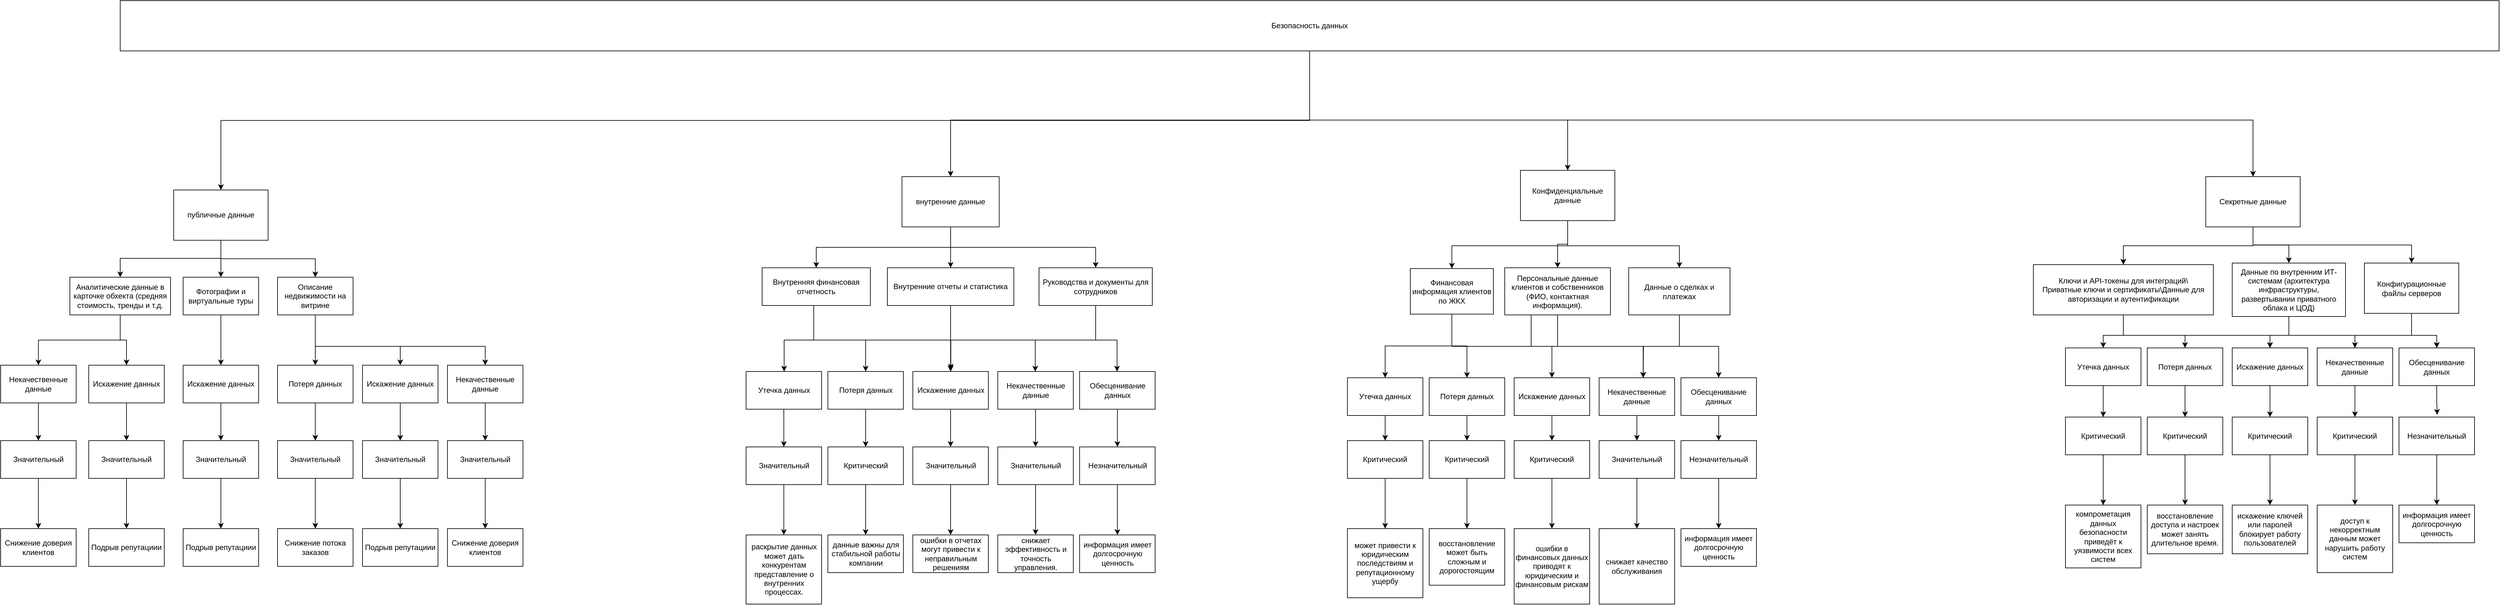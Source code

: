 <mxfile version="22.1.22" type="embed">
  <diagram id="23iRSUPoRavnBvh4doch" name="Page-1">
    <mxGraphModel dx="4074" dy="1880" grid="1" gridSize="10" guides="1" tooltips="1" connect="1" arrows="1" fold="1" page="1" pageScale="1" pageWidth="827" pageHeight="1169" math="0" shadow="0">
      <root>
        <mxCell id="0" />
        <mxCell id="1" parent="0" />
        <mxCell id="227" style="edgeStyle=orthogonalEdgeStyle;rounded=0;orthogonalLoop=1;jettySize=auto;html=1;entryX=0.5;entryY=0;entryDx=0;entryDy=0;" edge="1" parent="1" source="2" target="3">
          <mxGeometry relative="1" as="geometry" />
        </mxCell>
        <mxCell id="228" style="edgeStyle=orthogonalEdgeStyle;rounded=0;orthogonalLoop=1;jettySize=auto;html=1;entryX=0.5;entryY=0;entryDx=0;entryDy=0;" edge="1" parent="1" source="2" target="6">
          <mxGeometry relative="1" as="geometry">
            <Array as="points">
              <mxPoint x="1290" y="320" />
              <mxPoint x="720" y="320" />
            </Array>
          </mxGeometry>
        </mxCell>
        <mxCell id="229" style="edgeStyle=orthogonalEdgeStyle;rounded=0;orthogonalLoop=1;jettySize=auto;html=1;entryX=0.5;entryY=0;entryDx=0;entryDy=0;" edge="1" parent="1" source="2" target="7">
          <mxGeometry relative="1" as="geometry">
            <Array as="points">
              <mxPoint x="1290" y="320" />
              <mxPoint x="1700" y="320" />
            </Array>
          </mxGeometry>
        </mxCell>
        <mxCell id="230" style="edgeStyle=orthogonalEdgeStyle;rounded=0;orthogonalLoop=1;jettySize=auto;html=1;" edge="1" parent="1" source="2" target="8">
          <mxGeometry relative="1" as="geometry">
            <Array as="points">
              <mxPoint x="1290" y="320" />
              <mxPoint x="2789" y="320" />
            </Array>
          </mxGeometry>
        </mxCell>
        <mxCell id="2" value="Безопасность данных" style="rounded=0;whiteSpace=wrap;html=1;" parent="1" vertex="1">
          <mxGeometry x="-600" y="130" width="3780" height="80" as="geometry" />
        </mxCell>
        <mxCell id="23" style="edgeStyle=orthogonalEdgeStyle;rounded=0;orthogonalLoop=1;jettySize=auto;html=1;entryX=0.5;entryY=0;entryDx=0;entryDy=0;exitX=0.5;exitY=1;exitDx=0;exitDy=0;" parent="1" source="3" target="22" edge="1">
          <mxGeometry relative="1" as="geometry" />
        </mxCell>
        <mxCell id="54" style="edgeStyle=orthogonalEdgeStyle;rounded=0;orthogonalLoop=1;jettySize=auto;html=1;entryX=0.5;entryY=0;entryDx=0;entryDy=0;" parent="1" source="3" target="46" edge="1">
          <mxGeometry relative="1" as="geometry" />
        </mxCell>
        <mxCell id="55" style="edgeStyle=orthogonalEdgeStyle;rounded=0;orthogonalLoop=1;jettySize=auto;html=1;entryX=0.5;entryY=0;entryDx=0;entryDy=0;" parent="1" source="3" target="47" edge="1">
          <mxGeometry relative="1" as="geometry">
            <Array as="points">
              <mxPoint x="-440" y="540" />
              <mxPoint x="-600" y="540" />
            </Array>
          </mxGeometry>
        </mxCell>
        <mxCell id="3" value="публичные данные" style="whiteSpace=wrap;html=1;" parent="1" vertex="1">
          <mxGeometry x="-515" y="431.25" width="150" height="80" as="geometry" />
        </mxCell>
        <mxCell id="26" value="" style="edgeStyle=orthogonalEdgeStyle;rounded=0;orthogonalLoop=1;jettySize=auto;html=1;exitX=0.5;exitY=1;exitDx=0;exitDy=0;" parent="1" source="6" target="25" edge="1">
          <mxGeometry relative="1" as="geometry" />
        </mxCell>
        <mxCell id="28" style="edgeStyle=orthogonalEdgeStyle;rounded=0;orthogonalLoop=1;jettySize=auto;html=1;entryX=0.5;entryY=0;entryDx=0;entryDy=0;" parent="1" source="6" target="27" edge="1">
          <mxGeometry relative="1" as="geometry" />
        </mxCell>
        <mxCell id="49" style="edgeStyle=orthogonalEdgeStyle;rounded=0;orthogonalLoop=1;jettySize=auto;html=1;exitX=0.5;exitY=1;exitDx=0;exitDy=0;" parent="1" source="6" target="48" edge="1">
          <mxGeometry relative="1" as="geometry" />
        </mxCell>
        <mxCell id="6" value="внутренние данные" style="whiteSpace=wrap;html=1;" parent="1" vertex="1">
          <mxGeometry x="642.25" y="410" width="154.5" height="80" as="geometry" />
        </mxCell>
        <mxCell id="51" style="edgeStyle=orthogonalEdgeStyle;rounded=0;orthogonalLoop=1;jettySize=auto;html=1;entryX=0.5;entryY=0;entryDx=0;entryDy=0;exitX=0.5;exitY=1;exitDx=0;exitDy=0;" parent="1" source="7" target="50" edge="1">
          <mxGeometry relative="1" as="geometry">
            <Array as="points">
              <mxPoint x="1700" y="520" />
              <mxPoint x="1516" y="520" />
            </Array>
          </mxGeometry>
        </mxCell>
        <mxCell id="160" style="edgeStyle=orthogonalEdgeStyle;rounded=0;orthogonalLoop=1;jettySize=auto;html=1;entryX=0.5;entryY=0;entryDx=0;entryDy=0;" edge="1" parent="1" source="7" target="29">
          <mxGeometry relative="1" as="geometry" />
        </mxCell>
        <mxCell id="161" style="edgeStyle=orthogonalEdgeStyle;rounded=0;orthogonalLoop=1;jettySize=auto;html=1;entryX=0.5;entryY=0;entryDx=0;entryDy=0;" edge="1" parent="1" source="7" target="31">
          <mxGeometry relative="1" as="geometry">
            <Array as="points">
              <mxPoint x="1700" y="520" />
              <mxPoint x="1878" y="520" />
            </Array>
          </mxGeometry>
        </mxCell>
        <mxCell id="7" value="Конфиденциальные данные" style="whiteSpace=wrap;html=1;" parent="1" vertex="1">
          <mxGeometry x="1625" y="400" width="150" height="80" as="geometry" />
        </mxCell>
        <mxCell id="40" value="" style="edgeStyle=orthogonalEdgeStyle;rounded=0;orthogonalLoop=1;jettySize=auto;html=1;" parent="1" source="8" target="39" edge="1">
          <mxGeometry relative="1" as="geometry" />
        </mxCell>
        <mxCell id="41" value="" style="edgeStyle=orthogonalEdgeStyle;rounded=0;orthogonalLoop=1;jettySize=auto;html=1;" parent="1" source="8" target="39" edge="1">
          <mxGeometry relative="1" as="geometry" />
        </mxCell>
        <mxCell id="42" style="edgeStyle=orthogonalEdgeStyle;rounded=0;orthogonalLoop=1;jettySize=auto;html=1;entryX=0.5;entryY=0;entryDx=0;entryDy=0;exitX=0.5;exitY=1;exitDx=0;exitDy=0;" parent="1" source="8" target="43" edge="1">
          <mxGeometry relative="1" as="geometry">
            <mxPoint x="2834" y="560" as="targetPoint" />
            <mxPoint x="2619" y="490" as="sourcePoint" />
          </mxGeometry>
        </mxCell>
        <mxCell id="53" style="edgeStyle=orthogonalEdgeStyle;rounded=0;orthogonalLoop=1;jettySize=auto;html=1;entryX=0.5;entryY=0;entryDx=0;entryDy=0;" parent="1" source="8" target="52" edge="1">
          <mxGeometry relative="1" as="geometry" />
        </mxCell>
        <mxCell id="8" value="Секретные данные" style="whiteSpace=wrap;html=1;" parent="1" vertex="1">
          <mxGeometry x="2714" y="410" width="150" height="80" as="geometry" />
        </mxCell>
        <mxCell id="91" style="edgeStyle=orthogonalEdgeStyle;rounded=0;orthogonalLoop=1;jettySize=auto;html=1;entryX=0.5;entryY=0;entryDx=0;entryDy=0;" parent="1" source="22" target="66" edge="1">
          <mxGeometry relative="1" as="geometry" />
        </mxCell>
        <mxCell id="92" style="edgeStyle=orthogonalEdgeStyle;rounded=0;orthogonalLoop=1;jettySize=auto;html=1;entryX=0.5;entryY=0;entryDx=0;entryDy=0;" parent="1" source="22" target="56" edge="1">
          <mxGeometry relative="1" as="geometry">
            <Array as="points">
              <mxPoint x="-290" y="680" />
              <mxPoint x="-155" y="680" />
            </Array>
          </mxGeometry>
        </mxCell>
        <mxCell id="93" style="edgeStyle=orthogonalEdgeStyle;rounded=0;orthogonalLoop=1;jettySize=auto;html=1;" parent="1" source="22" target="58" edge="1">
          <mxGeometry relative="1" as="geometry">
            <Array as="points">
              <mxPoint x="-290" y="680" />
              <mxPoint x="-20" y="680" />
            </Array>
          </mxGeometry>
        </mxCell>
        <mxCell id="22" value="Описание недвижимости на витрине" style="whiteSpace=wrap;html=1;" parent="1" vertex="1">
          <mxGeometry x="-350" y="570" width="120" height="60" as="geometry" />
        </mxCell>
        <mxCell id="133" style="edgeStyle=orthogonalEdgeStyle;rounded=0;orthogonalLoop=1;jettySize=auto;html=1;entryX=0.503;entryY=-0.05;entryDx=0;entryDy=0;entryPerimeter=0;exitX=0.477;exitY=0.984;exitDx=0;exitDy=0;exitPerimeter=0;" parent="1" source="25" target="109" edge="1">
          <mxGeometry relative="1" as="geometry">
            <mxPoint x="520" y="650" as="targetPoint" />
            <Array as="points">
              <mxPoint x="502" y="670" />
              <mxPoint x="720" y="670" />
            </Array>
          </mxGeometry>
        </mxCell>
        <mxCell id="25" value="Внутренняя финансовая отчетность" style="whiteSpace=wrap;html=1;" parent="1" vertex="1">
          <mxGeometry x="420" y="555" width="172" height="60" as="geometry" />
        </mxCell>
        <mxCell id="134" style="edgeStyle=orthogonalEdgeStyle;rounded=0;orthogonalLoop=1;jettySize=auto;html=1;entryX=0.5;entryY=0;entryDx=0;entryDy=0;" parent="1" source="27" target="109" edge="1">
          <mxGeometry relative="1" as="geometry" />
        </mxCell>
        <mxCell id="135" style="edgeStyle=orthogonalEdgeStyle;rounded=0;orthogonalLoop=1;jettySize=auto;html=1;entryX=0.5;entryY=0;entryDx=0;entryDy=0;" parent="1" source="27" target="117" edge="1">
          <mxGeometry relative="1" as="geometry">
            <Array as="points">
              <mxPoint x="720" y="670" />
              <mxPoint x="585" y="670" />
            </Array>
          </mxGeometry>
        </mxCell>
        <mxCell id="136" style="edgeStyle=orthogonalEdgeStyle;rounded=0;orthogonalLoop=1;jettySize=auto;html=1;" parent="1" source="27" target="129" edge="1">
          <mxGeometry relative="1" as="geometry">
            <Array as="points">
              <mxPoint x="720" y="670" />
              <mxPoint x="455" y="670" />
            </Array>
          </mxGeometry>
        </mxCell>
        <mxCell id="138" style="edgeStyle=orthogonalEdgeStyle;rounded=0;orthogonalLoop=1;jettySize=auto;html=1;" parent="1" source="27" target="113" edge="1">
          <mxGeometry relative="1" as="geometry">
            <Array as="points">
              <mxPoint x="720" y="670" />
              <mxPoint x="854" y="670" />
            </Array>
          </mxGeometry>
        </mxCell>
        <mxCell id="139" style="edgeStyle=orthogonalEdgeStyle;rounded=0;orthogonalLoop=1;jettySize=auto;html=1;" parent="1" source="27" target="121" edge="1">
          <mxGeometry relative="1" as="geometry">
            <Array as="points">
              <mxPoint x="720" y="670" />
              <mxPoint x="984" y="670" />
            </Array>
          </mxGeometry>
        </mxCell>
        <mxCell id="27" value="Внутренние отчеты и статистика" style="whiteSpace=wrap;html=1;" parent="1" vertex="1">
          <mxGeometry x="619" y="555" width="201" height="60" as="geometry" />
        </mxCell>
        <mxCell id="147" style="edgeStyle=orthogonalEdgeStyle;rounded=0;orthogonalLoop=1;jettySize=auto;html=1;entryX=0.5;entryY=0;entryDx=0;entryDy=0;exitX=0.25;exitY=1;exitDx=0;exitDy=0;" edge="1" parent="1" source="29">
          <mxGeometry relative="1" as="geometry">
            <mxPoint x="1820" y="730" as="targetPoint" />
            <Array as="points">
              <mxPoint x="1642" y="680" />
              <mxPoint x="1820" y="680" />
            </Array>
          </mxGeometry>
        </mxCell>
        <mxCell id="169" style="edgeStyle=orthogonalEdgeStyle;rounded=0;orthogonalLoop=1;jettySize=auto;html=1;" edge="1" parent="1" source="29" target="162">
          <mxGeometry relative="1" as="geometry" />
        </mxCell>
        <mxCell id="29" value="Персональные данные клиентов и собственников (ФИО, контактная информация)." style="whiteSpace=wrap;html=1;" parent="1" vertex="1">
          <mxGeometry x="1600" y="555" width="168" height="75" as="geometry" />
        </mxCell>
        <mxCell id="149" style="edgeStyle=orthogonalEdgeStyle;rounded=0;orthogonalLoop=1;jettySize=auto;html=1;entryX=0.5;entryY=0;entryDx=0;entryDy=0;" edge="1" parent="1" source="31">
          <mxGeometry relative="1" as="geometry">
            <mxPoint x="1820" y="730" as="targetPoint" />
          </mxGeometry>
        </mxCell>
        <mxCell id="170" style="edgeStyle=orthogonalEdgeStyle;rounded=0;orthogonalLoop=1;jettySize=auto;html=1;" edge="1" parent="1" source="31" target="165">
          <mxGeometry relative="1" as="geometry" />
        </mxCell>
        <mxCell id="31" value="Данные о сделках и платежах" style="whiteSpace=wrap;html=1;" parent="1" vertex="1">
          <mxGeometry x="1797" y="555" width="161" height="75" as="geometry" />
        </mxCell>
        <mxCell id="202" style="edgeStyle=orthogonalEdgeStyle;rounded=0;orthogonalLoop=1;jettySize=auto;html=1;" edge="1" parent="1" source="39" target="201">
          <mxGeometry relative="1" as="geometry">
            <Array as="points">
              <mxPoint x="2583" y="662.5" />
              <mxPoint x="2551" y="662.5" />
            </Array>
          </mxGeometry>
        </mxCell>
        <mxCell id="203" style="edgeStyle=orthogonalEdgeStyle;rounded=0;orthogonalLoop=1;jettySize=auto;html=1;" edge="1" parent="1" source="39" target="199">
          <mxGeometry relative="1" as="geometry">
            <Array as="points">
              <mxPoint x="2583" y="662.5" />
              <mxPoint x="2681" y="662.5" />
            </Array>
          </mxGeometry>
        </mxCell>
        <mxCell id="204" style="edgeStyle=orthogonalEdgeStyle;rounded=0;orthogonalLoop=1;jettySize=auto;html=1;" edge="1" parent="1" source="39" target="197">
          <mxGeometry relative="1" as="geometry">
            <Array as="points">
              <mxPoint x="2583" y="662.5" />
              <mxPoint x="2816" y="662.5" />
            </Array>
          </mxGeometry>
        </mxCell>
        <mxCell id="39" value="Ключи и API-токены для интеграций\&lt;br style=&quot;border-color: var(--border-color);&quot;&gt;Приватные ключи и сертификаты\Данные для авторизации и аутентификации" style="whiteSpace=wrap;html=1;" parent="1" vertex="1">
          <mxGeometry x="2440" y="550" width="286" height="80" as="geometry" />
        </mxCell>
        <mxCell id="208" style="edgeStyle=orthogonalEdgeStyle;rounded=0;orthogonalLoop=1;jettySize=auto;html=1;entryX=0.5;entryY=0;entryDx=0;entryDy=0;" edge="1" parent="1" source="43" target="200">
          <mxGeometry relative="1" as="geometry">
            <Array as="points">
              <mxPoint x="3041" y="662.5" />
              <mxPoint x="3081" y="662.5" />
            </Array>
          </mxGeometry>
        </mxCell>
        <mxCell id="43" value="Конфигурационные файлы серверов" style="whiteSpace=wrap;html=1;" parent="1" vertex="1">
          <mxGeometry x="2966" y="547.5" width="150" height="80" as="geometry" />
        </mxCell>
        <mxCell id="95" style="edgeStyle=orthogonalEdgeStyle;rounded=0;orthogonalLoop=1;jettySize=auto;html=1;entryX=0.5;entryY=0;entryDx=0;entryDy=0;" parent="1" source="46" target="87" edge="1">
          <mxGeometry relative="1" as="geometry" />
        </mxCell>
        <mxCell id="46" value="Фотографии и виртуальные туры" style="whiteSpace=wrap;html=1;" parent="1" vertex="1">
          <mxGeometry x="-500" y="570" width="120" height="60" as="geometry" />
        </mxCell>
        <mxCell id="106" style="edgeStyle=orthogonalEdgeStyle;rounded=0;orthogonalLoop=1;jettySize=auto;html=1;entryX=0.5;entryY=0;entryDx=0;entryDy=0;" parent="1" source="47" target="97" edge="1">
          <mxGeometry relative="1" as="geometry" />
        </mxCell>
        <mxCell id="107" style="edgeStyle=orthogonalEdgeStyle;rounded=0;orthogonalLoop=1;jettySize=auto;html=1;" parent="1" source="47" target="102" edge="1">
          <mxGeometry relative="1" as="geometry" />
        </mxCell>
        <mxCell id="47" value="Аналитические данные в карточке обхекта (средняя стоимость, тренды и т.д." style="whiteSpace=wrap;html=1;" parent="1" vertex="1">
          <mxGeometry x="-680" y="570" width="160" height="60" as="geometry" />
        </mxCell>
        <mxCell id="140" style="edgeStyle=orthogonalEdgeStyle;rounded=0;orthogonalLoop=1;jettySize=auto;html=1;entryX=0.5;entryY=0;entryDx=0;entryDy=0;" parent="1" source="48" target="109" edge="1">
          <mxGeometry relative="1" as="geometry">
            <Array as="points">
              <mxPoint x="950" y="670" />
              <mxPoint x="720" y="670" />
            </Array>
          </mxGeometry>
        </mxCell>
        <mxCell id="48" value="Руководства и документы для сотрудников" style="whiteSpace=wrap;html=1;" parent="1" vertex="1">
          <mxGeometry x="860" y="555" width="180" height="60" as="geometry" />
        </mxCell>
        <mxCell id="146" style="edgeStyle=orthogonalEdgeStyle;rounded=0;orthogonalLoop=1;jettySize=auto;html=1;entryX=0.5;entryY=0;entryDx=0;entryDy=0;" edge="1" parent="1" source="50">
          <mxGeometry relative="1" as="geometry">
            <mxPoint x="1820" y="730" as="targetPoint" />
            <Array as="points">
              <mxPoint x="1516" y="680" />
              <mxPoint x="1820" y="680" />
            </Array>
          </mxGeometry>
        </mxCell>
        <mxCell id="167" style="edgeStyle=orthogonalEdgeStyle;rounded=0;orthogonalLoop=1;jettySize=auto;html=1;entryX=0.5;entryY=0;entryDx=0;entryDy=0;" edge="1" parent="1" source="50" target="166">
          <mxGeometry relative="1" as="geometry" />
        </mxCell>
        <mxCell id="168" style="edgeStyle=orthogonalEdgeStyle;rounded=0;orthogonalLoop=1;jettySize=auto;html=1;entryX=0.5;entryY=0;entryDx=0;entryDy=0;" edge="1" parent="1" source="50" target="164">
          <mxGeometry relative="1" as="geometry" />
        </mxCell>
        <mxCell id="50" value="Финансовая информация клиентов по ЖКХ" style="whiteSpace=wrap;html=1;" parent="1" vertex="1">
          <mxGeometry x="1450" y="556.25" width="132" height="72.5" as="geometry" />
        </mxCell>
        <mxCell id="205" style="edgeStyle=orthogonalEdgeStyle;rounded=0;orthogonalLoop=1;jettySize=auto;html=1;" edge="1" parent="1" source="52" target="197">
          <mxGeometry relative="1" as="geometry">
            <Array as="points">
              <mxPoint x="2846" y="662.5" />
              <mxPoint x="2816" y="662.5" />
            </Array>
          </mxGeometry>
        </mxCell>
        <mxCell id="206" style="edgeStyle=orthogonalEdgeStyle;rounded=0;orthogonalLoop=1;jettySize=auto;html=1;entryX=0.5;entryY=0;entryDx=0;entryDy=0;" edge="1" parent="1" source="52" target="198">
          <mxGeometry relative="1" as="geometry">
            <Array as="points">
              <mxPoint x="2846" y="662.5" />
              <mxPoint x="2951" y="662.5" />
            </Array>
          </mxGeometry>
        </mxCell>
        <mxCell id="207" style="edgeStyle=orthogonalEdgeStyle;rounded=0;orthogonalLoop=1;jettySize=auto;html=1;entryX=0.5;entryY=0;entryDx=0;entryDy=0;" edge="1" parent="1" source="52" target="200">
          <mxGeometry relative="1" as="geometry">
            <Array as="points">
              <mxPoint x="2846" y="662.5" />
              <mxPoint x="3081" y="662.5" />
            </Array>
          </mxGeometry>
        </mxCell>
        <mxCell id="52" value="Данные по внутренним ИТ-системам (архитектура инфраструктуры, развертывании приватного облака и ЦОД)" style="whiteSpace=wrap;html=1;" parent="1" vertex="1">
          <mxGeometry x="2756" y="547.5" width="180" height="85" as="geometry" />
        </mxCell>
        <mxCell id="61" style="edgeStyle=orthogonalEdgeStyle;rounded=0;orthogonalLoop=1;jettySize=auto;html=1;" parent="1" source="56" target="57" edge="1">
          <mxGeometry relative="1" as="geometry" />
        </mxCell>
        <mxCell id="56" value="Искажение данных" style="whiteSpace=wrap;html=1;" parent="1" vertex="1">
          <mxGeometry x="-215" y="710" width="120" height="60" as="geometry" />
        </mxCell>
        <mxCell id="74" value="" style="edgeStyle=orthogonalEdgeStyle;rounded=0;orthogonalLoop=1;jettySize=auto;html=1;" parent="1" source="57" target="73" edge="1">
          <mxGeometry relative="1" as="geometry" />
        </mxCell>
        <mxCell id="57" value="Значительный" style="whiteSpace=wrap;html=1;" parent="1" vertex="1">
          <mxGeometry x="-215" y="830" width="120" height="60" as="geometry" />
        </mxCell>
        <mxCell id="60" value="" style="edgeStyle=orthogonalEdgeStyle;rounded=0;orthogonalLoop=1;jettySize=auto;html=1;" parent="1" source="58" target="59" edge="1">
          <mxGeometry relative="1" as="geometry" />
        </mxCell>
        <mxCell id="58" value="Некачественные данные" style="whiteSpace=wrap;html=1;" parent="1" vertex="1">
          <mxGeometry x="-80" y="710" width="120" height="60" as="geometry" />
        </mxCell>
        <mxCell id="76" value="" style="edgeStyle=orthogonalEdgeStyle;rounded=0;orthogonalLoop=1;jettySize=auto;html=1;" parent="1" source="59" target="75" edge="1">
          <mxGeometry relative="1" as="geometry" />
        </mxCell>
        <mxCell id="59" value="Значительный" style="whiteSpace=wrap;html=1;" parent="1" vertex="1">
          <mxGeometry x="-80" y="830" width="120" height="60" as="geometry" />
        </mxCell>
        <mxCell id="65" style="edgeStyle=orthogonalEdgeStyle;rounded=0;orthogonalLoop=1;jettySize=auto;html=1;" parent="1" source="66" target="67" edge="1">
          <mxGeometry relative="1" as="geometry" />
        </mxCell>
        <mxCell id="66" value="Потеря данных" style="whiteSpace=wrap;html=1;" parent="1" vertex="1">
          <mxGeometry x="-350" y="710" width="120" height="60" as="geometry" />
        </mxCell>
        <mxCell id="72" value="" style="edgeStyle=orthogonalEdgeStyle;rounded=0;orthogonalLoop=1;jettySize=auto;html=1;" parent="1" source="67" target="71" edge="1">
          <mxGeometry relative="1" as="geometry" />
        </mxCell>
        <mxCell id="67" value="Значительный" style="whiteSpace=wrap;html=1;" parent="1" vertex="1">
          <mxGeometry x="-350" y="830" width="120" height="60" as="geometry" />
        </mxCell>
        <mxCell id="71" value="Снижение потока заказов" style="whiteSpace=wrap;html=1;" parent="1" vertex="1">
          <mxGeometry x="-350" y="970" width="120" height="60" as="geometry" />
        </mxCell>
        <mxCell id="73" value="Подрыв репутациии" style="whiteSpace=wrap;html=1;" parent="1" vertex="1">
          <mxGeometry x="-215" y="970" width="120" height="60" as="geometry" />
        </mxCell>
        <mxCell id="75" value="Снижение доверия клиентов" style="whiteSpace=wrap;html=1;" parent="1" vertex="1">
          <mxGeometry x="-80" y="970" width="120" height="60" as="geometry" />
        </mxCell>
        <mxCell id="86" style="edgeStyle=orthogonalEdgeStyle;rounded=0;orthogonalLoop=1;jettySize=auto;html=1;" parent="1" source="87" target="89" edge="1">
          <mxGeometry relative="1" as="geometry" />
        </mxCell>
        <mxCell id="87" value="Искажение данных" style="whiteSpace=wrap;html=1;" parent="1" vertex="1">
          <mxGeometry x="-500" y="710" width="120" height="60" as="geometry" />
        </mxCell>
        <mxCell id="88" value="" style="edgeStyle=orthogonalEdgeStyle;rounded=0;orthogonalLoop=1;jettySize=auto;html=1;" parent="1" source="89" target="90" edge="1">
          <mxGeometry relative="1" as="geometry" />
        </mxCell>
        <mxCell id="89" value="Значительный" style="whiteSpace=wrap;html=1;" parent="1" vertex="1">
          <mxGeometry x="-500" y="830" width="120" height="60" as="geometry" />
        </mxCell>
        <mxCell id="90" value="Подрыв репутациии" style="whiteSpace=wrap;html=1;" parent="1" vertex="1">
          <mxGeometry x="-500" y="970" width="120" height="60" as="geometry" />
        </mxCell>
        <mxCell id="96" style="edgeStyle=orthogonalEdgeStyle;rounded=0;orthogonalLoop=1;jettySize=auto;html=1;" parent="1" source="97" target="99" edge="1">
          <mxGeometry relative="1" as="geometry" />
        </mxCell>
        <mxCell id="97" value="Искажение данных" style="whiteSpace=wrap;html=1;" parent="1" vertex="1">
          <mxGeometry x="-650" y="710" width="120" height="60" as="geometry" />
        </mxCell>
        <mxCell id="98" value="" style="edgeStyle=orthogonalEdgeStyle;rounded=0;orthogonalLoop=1;jettySize=auto;html=1;" parent="1" source="99" target="100" edge="1">
          <mxGeometry relative="1" as="geometry" />
        </mxCell>
        <mxCell id="99" value="Значительный" style="whiteSpace=wrap;html=1;" parent="1" vertex="1">
          <mxGeometry x="-650" y="830" width="120" height="60" as="geometry" />
        </mxCell>
        <mxCell id="100" value="Подрыв репутациии" style="whiteSpace=wrap;html=1;" parent="1" vertex="1">
          <mxGeometry x="-650" y="970" width="120" height="60" as="geometry" />
        </mxCell>
        <mxCell id="101" value="" style="edgeStyle=orthogonalEdgeStyle;rounded=0;orthogonalLoop=1;jettySize=auto;html=1;" parent="1" source="102" target="104" edge="1">
          <mxGeometry relative="1" as="geometry" />
        </mxCell>
        <mxCell id="102" value="Некачественные данные" style="whiteSpace=wrap;html=1;" parent="1" vertex="1">
          <mxGeometry x="-790" y="710" width="120" height="60" as="geometry" />
        </mxCell>
        <mxCell id="103" value="" style="edgeStyle=orthogonalEdgeStyle;rounded=0;orthogonalLoop=1;jettySize=auto;html=1;" parent="1" source="104" target="105" edge="1">
          <mxGeometry relative="1" as="geometry" />
        </mxCell>
        <mxCell id="104" value="Значительный" style="whiteSpace=wrap;html=1;" parent="1" vertex="1">
          <mxGeometry x="-790" y="830" width="120" height="60" as="geometry" />
        </mxCell>
        <mxCell id="105" value="Снижение доверия клиентов" style="whiteSpace=wrap;html=1;" parent="1" vertex="1">
          <mxGeometry x="-790" y="970" width="120" height="60" as="geometry" />
        </mxCell>
        <mxCell id="108" style="edgeStyle=orthogonalEdgeStyle;rounded=0;orthogonalLoop=1;jettySize=auto;html=1;" parent="1" source="109" target="111" edge="1">
          <mxGeometry relative="1" as="geometry" />
        </mxCell>
        <mxCell id="109" value="Искажение данных" style="whiteSpace=wrap;html=1;" parent="1" vertex="1">
          <mxGeometry x="659.5" y="720" width="120" height="60" as="geometry" />
        </mxCell>
        <mxCell id="110" value="" style="edgeStyle=orthogonalEdgeStyle;rounded=0;orthogonalLoop=1;jettySize=auto;html=1;" parent="1" source="111" target="125" edge="1">
          <mxGeometry relative="1" as="geometry" />
        </mxCell>
        <mxCell id="111" value="Значительный" style="whiteSpace=wrap;html=1;" parent="1" vertex="1">
          <mxGeometry x="659.5" y="840" width="120" height="60" as="geometry" />
        </mxCell>
        <mxCell id="112" value="" style="edgeStyle=orthogonalEdgeStyle;rounded=0;orthogonalLoop=1;jettySize=auto;html=1;" parent="1" source="113" target="115" edge="1">
          <mxGeometry relative="1" as="geometry" />
        </mxCell>
        <mxCell id="113" value="Некачественные данные" style="whiteSpace=wrap;html=1;" parent="1" vertex="1">
          <mxGeometry x="794.5" y="720" width="120" height="60" as="geometry" />
        </mxCell>
        <mxCell id="114" value="" style="edgeStyle=orthogonalEdgeStyle;rounded=0;orthogonalLoop=1;jettySize=auto;html=1;" parent="1" source="115" target="126" edge="1">
          <mxGeometry relative="1" as="geometry" />
        </mxCell>
        <mxCell id="115" value="Значительный" style="whiteSpace=wrap;html=1;" parent="1" vertex="1">
          <mxGeometry x="794.5" y="840" width="120" height="60" as="geometry" />
        </mxCell>
        <mxCell id="116" style="edgeStyle=orthogonalEdgeStyle;rounded=0;orthogonalLoop=1;jettySize=auto;html=1;" parent="1" source="117" target="119" edge="1">
          <mxGeometry relative="1" as="geometry" />
        </mxCell>
        <mxCell id="117" value="Потеря данных" style="whiteSpace=wrap;html=1;" parent="1" vertex="1">
          <mxGeometry x="524.5" y="720" width="120" height="60" as="geometry" />
        </mxCell>
        <mxCell id="118" value="" style="edgeStyle=orthogonalEdgeStyle;rounded=0;orthogonalLoop=1;jettySize=auto;html=1;" parent="1" source="119" target="124" edge="1">
          <mxGeometry relative="1" as="geometry" />
        </mxCell>
        <mxCell id="119" value="Критический" style="whiteSpace=wrap;html=1;" parent="1" vertex="1">
          <mxGeometry x="524.5" y="840" width="120" height="60" as="geometry" />
        </mxCell>
        <mxCell id="120" style="edgeStyle=orthogonalEdgeStyle;rounded=0;orthogonalLoop=1;jettySize=auto;html=1;" parent="1" source="121" target="123" edge="1">
          <mxGeometry relative="1" as="geometry" />
        </mxCell>
        <mxCell id="121" value="Обесценивание данных" style="whiteSpace=wrap;html=1;" parent="1" vertex="1">
          <mxGeometry x="924.5" y="720" width="120" height="60" as="geometry" />
        </mxCell>
        <mxCell id="122" value="" style="edgeStyle=orthogonalEdgeStyle;rounded=0;orthogonalLoop=1;jettySize=auto;html=1;" parent="1" source="123" target="127" edge="1">
          <mxGeometry relative="1" as="geometry" />
        </mxCell>
        <mxCell id="123" value="Незначительный" style="whiteSpace=wrap;html=1;" parent="1" vertex="1">
          <mxGeometry x="924.5" y="840" width="120" height="60" as="geometry" />
        </mxCell>
        <mxCell id="124" value="данные важны для стабильной работы компании" style="whiteSpace=wrap;html=1;" parent="1" vertex="1">
          <mxGeometry x="524.5" y="980" width="120" height="60" as="geometry" />
        </mxCell>
        <mxCell id="125" value="ошибки в отчетах могут привести к неправильным решениям" style="whiteSpace=wrap;html=1;" parent="1" vertex="1">
          <mxGeometry x="659.5" y="980" width="120" height="60" as="geometry" />
        </mxCell>
        <mxCell id="126" value="снижает эффективность и точность управления." style="whiteSpace=wrap;html=1;" parent="1" vertex="1">
          <mxGeometry x="794.5" y="980" width="120" height="60" as="geometry" />
        </mxCell>
        <mxCell id="127" value="информация имеет долгосрочную ценность" style="whiteSpace=wrap;html=1;" parent="1" vertex="1">
          <mxGeometry x="924.5" y="980" width="120" height="60" as="geometry" />
        </mxCell>
        <mxCell id="128" style="edgeStyle=orthogonalEdgeStyle;rounded=0;orthogonalLoop=1;jettySize=auto;html=1;" parent="1" source="129" target="131" edge="1">
          <mxGeometry relative="1" as="geometry" />
        </mxCell>
        <mxCell id="129" value="Утечка данных" style="whiteSpace=wrap;html=1;" parent="1" vertex="1">
          <mxGeometry x="394.5" y="720" width="120" height="60" as="geometry" />
        </mxCell>
        <mxCell id="130" value="" style="edgeStyle=orthogonalEdgeStyle;rounded=0;orthogonalLoop=1;jettySize=auto;html=1;" parent="1" source="131" target="132" edge="1">
          <mxGeometry relative="1" as="geometry" />
        </mxCell>
        <mxCell id="131" value="Значительный" style="whiteSpace=wrap;html=1;" parent="1" vertex="1">
          <mxGeometry x="394.5" y="840" width="120" height="60" as="geometry" />
        </mxCell>
        <mxCell id="132" value="раскрытие данных может дать конкурентам представление о внутренних процессах." style="whiteSpace=wrap;html=1;" parent="1" vertex="1">
          <mxGeometry x="394.5" y="980" width="120" height="110" as="geometry" />
        </mxCell>
        <mxCell id="180" value="" style="edgeStyle=orthogonalEdgeStyle;rounded=0;orthogonalLoop=1;jettySize=auto;html=1;" edge="1" parent="1" source="162" target="179">
          <mxGeometry relative="1" as="geometry" />
        </mxCell>
        <mxCell id="162" value="Искажение данных" style="whiteSpace=wrap;html=1;" vertex="1" parent="1">
          <mxGeometry x="1615" y="730" width="120" height="60" as="geometry" />
        </mxCell>
        <mxCell id="184" value="" style="edgeStyle=orthogonalEdgeStyle;rounded=0;orthogonalLoop=1;jettySize=auto;html=1;" edge="1" parent="1" source="163" target="183">
          <mxGeometry relative="1" as="geometry" />
        </mxCell>
        <mxCell id="163" value="Некачественные данные" style="whiteSpace=wrap;html=1;" vertex="1" parent="1">
          <mxGeometry x="1750" y="730" width="120" height="60" as="geometry" />
        </mxCell>
        <mxCell id="176" value="" style="edgeStyle=orthogonalEdgeStyle;rounded=0;orthogonalLoop=1;jettySize=auto;html=1;" edge="1" parent="1" source="164" target="175">
          <mxGeometry relative="1" as="geometry" />
        </mxCell>
        <mxCell id="164" value="Потеря данных" style="whiteSpace=wrap;html=1;" vertex="1" parent="1">
          <mxGeometry x="1480" y="730" width="120" height="60" as="geometry" />
        </mxCell>
        <mxCell id="188" value="" style="edgeStyle=orthogonalEdgeStyle;rounded=0;orthogonalLoop=1;jettySize=auto;html=1;" edge="1" parent="1" source="165" target="187">
          <mxGeometry relative="1" as="geometry" />
        </mxCell>
        <mxCell id="165" value="Обесценивание данных" style="whiteSpace=wrap;html=1;" vertex="1" parent="1">
          <mxGeometry x="1880" y="730" width="120" height="60" as="geometry" />
        </mxCell>
        <mxCell id="174" style="edgeStyle=orthogonalEdgeStyle;rounded=0;orthogonalLoop=1;jettySize=auto;html=1;entryX=0.5;entryY=0;entryDx=0;entryDy=0;" edge="1" parent="1" source="166" target="171">
          <mxGeometry relative="1" as="geometry" />
        </mxCell>
        <mxCell id="166" value="Утечка данных" style="whiteSpace=wrap;html=1;" vertex="1" parent="1">
          <mxGeometry x="1350" y="730" width="120" height="60" as="geometry" />
        </mxCell>
        <mxCell id="173" value="" style="edgeStyle=orthogonalEdgeStyle;rounded=0;orthogonalLoop=1;jettySize=auto;html=1;" edge="1" parent="1" source="171" target="172">
          <mxGeometry relative="1" as="geometry" />
        </mxCell>
        <mxCell id="171" value="Критический" style="whiteSpace=wrap;html=1;" vertex="1" parent="1">
          <mxGeometry x="1350" y="830" width="120" height="60" as="geometry" />
        </mxCell>
        <mxCell id="172" value="может привести к юридическим последствиям и репутационному ущербу" style="whiteSpace=wrap;html=1;" vertex="1" parent="1">
          <mxGeometry x="1350" y="970" width="120" height="110" as="geometry" />
        </mxCell>
        <mxCell id="178" value="" style="edgeStyle=orthogonalEdgeStyle;rounded=0;orthogonalLoop=1;jettySize=auto;html=1;" edge="1" parent="1" source="175" target="177">
          <mxGeometry relative="1" as="geometry" />
        </mxCell>
        <mxCell id="175" value="Критический" style="whiteSpace=wrap;html=1;" vertex="1" parent="1">
          <mxGeometry x="1480" y="830" width="120" height="60" as="geometry" />
        </mxCell>
        <mxCell id="177" value=" восстановление может быть сложным и дорогостоящим" style="whiteSpace=wrap;html=1;" vertex="1" parent="1">
          <mxGeometry x="1480" y="970" width="120" height="90" as="geometry" />
        </mxCell>
        <mxCell id="182" value="" style="edgeStyle=orthogonalEdgeStyle;rounded=0;orthogonalLoop=1;jettySize=auto;html=1;" edge="1" parent="1" source="179" target="181">
          <mxGeometry relative="1" as="geometry" />
        </mxCell>
        <mxCell id="179" value="Критический" style="whiteSpace=wrap;html=1;" vertex="1" parent="1">
          <mxGeometry x="1615" y="830" width="120" height="60" as="geometry" />
        </mxCell>
        <mxCell id="181" value="ошибки в финансовых данных приводят к юридическим и финансовым рискам" style="whiteSpace=wrap;html=1;" vertex="1" parent="1">
          <mxGeometry x="1615" y="970" width="120" height="120" as="geometry" />
        </mxCell>
        <mxCell id="186" value="" style="edgeStyle=orthogonalEdgeStyle;rounded=0;orthogonalLoop=1;jettySize=auto;html=1;" edge="1" parent="1" source="183" target="185">
          <mxGeometry relative="1" as="geometry" />
        </mxCell>
        <mxCell id="183" value="Значительный" style="whiteSpace=wrap;html=1;" vertex="1" parent="1">
          <mxGeometry x="1750" y="830" width="120" height="60" as="geometry" />
        </mxCell>
        <mxCell id="185" value="  снижает качество обслуживания" style="whiteSpace=wrap;html=1;" vertex="1" parent="1">
          <mxGeometry x="1750" y="970" width="120" height="120" as="geometry" />
        </mxCell>
        <mxCell id="190" style="edgeStyle=orthogonalEdgeStyle;rounded=0;orthogonalLoop=1;jettySize=auto;html=1;" edge="1" parent="1" source="187" target="189">
          <mxGeometry relative="1" as="geometry" />
        </mxCell>
        <mxCell id="187" value="Незначительный" style="whiteSpace=wrap;html=1;" vertex="1" parent="1">
          <mxGeometry x="1880" y="830" width="120" height="60" as="geometry" />
        </mxCell>
        <mxCell id="189" value="информация имеет долгосрочную ценность" style="whiteSpace=wrap;html=1;" vertex="1" parent="1">
          <mxGeometry x="1880" y="970" width="120" height="60" as="geometry" />
        </mxCell>
        <mxCell id="217" value="" style="edgeStyle=orthogonalEdgeStyle;rounded=0;orthogonalLoop=1;jettySize=auto;html=1;" edge="1" parent="1" source="192" target="216">
          <mxGeometry relative="1" as="geometry" />
        </mxCell>
        <mxCell id="192" value="Критический" style="whiteSpace=wrap;html=1;" vertex="1" parent="1">
          <mxGeometry x="2491" y="792.5" width="120" height="60" as="geometry" />
        </mxCell>
        <mxCell id="219" value="" style="edgeStyle=orthogonalEdgeStyle;rounded=0;orthogonalLoop=1;jettySize=auto;html=1;" edge="1" parent="1" source="193" target="218">
          <mxGeometry relative="1" as="geometry" />
        </mxCell>
        <mxCell id="193" value="Критический" style="whiteSpace=wrap;html=1;" vertex="1" parent="1">
          <mxGeometry x="2621" y="792.5" width="120" height="60" as="geometry" />
        </mxCell>
        <mxCell id="222" value="" style="edgeStyle=orthogonalEdgeStyle;rounded=0;orthogonalLoop=1;jettySize=auto;html=1;" edge="1" parent="1" source="194" target="221">
          <mxGeometry relative="1" as="geometry" />
        </mxCell>
        <mxCell id="194" value="Критический" style="whiteSpace=wrap;html=1;" vertex="1" parent="1">
          <mxGeometry x="2756" y="792.5" width="120" height="60" as="geometry" />
        </mxCell>
        <mxCell id="213" style="edgeStyle=orthogonalEdgeStyle;rounded=0;orthogonalLoop=1;jettySize=auto;html=1;entryX=0.5;entryY=0;entryDx=0;entryDy=0;" edge="1" parent="1" source="197" target="194">
          <mxGeometry relative="1" as="geometry" />
        </mxCell>
        <mxCell id="197" value="Искажение данных" style="whiteSpace=wrap;html=1;" vertex="1" parent="1">
          <mxGeometry x="2756" y="682.5" width="120" height="60" as="geometry" />
        </mxCell>
        <mxCell id="214" style="edgeStyle=orthogonalEdgeStyle;rounded=0;orthogonalLoop=1;jettySize=auto;html=1;entryX=0.5;entryY=0;entryDx=0;entryDy=0;" edge="1" parent="1" source="198" target="209">
          <mxGeometry relative="1" as="geometry" />
        </mxCell>
        <mxCell id="198" value="Некачественные данные" style="whiteSpace=wrap;html=1;" vertex="1" parent="1">
          <mxGeometry x="2891" y="682.5" width="120" height="60" as="geometry" />
        </mxCell>
        <mxCell id="212" style="edgeStyle=orthogonalEdgeStyle;rounded=0;orthogonalLoop=1;jettySize=auto;html=1;" edge="1" parent="1" source="199" target="193">
          <mxGeometry relative="1" as="geometry" />
        </mxCell>
        <mxCell id="199" value="Потеря данных" style="whiteSpace=wrap;html=1;" vertex="1" parent="1">
          <mxGeometry x="2621" y="682.5" width="120" height="60" as="geometry" />
        </mxCell>
        <mxCell id="200" value="Обесценивание данных" style="whiteSpace=wrap;html=1;" vertex="1" parent="1">
          <mxGeometry x="3021" y="682.5" width="120" height="60" as="geometry" />
        </mxCell>
        <mxCell id="211" style="edgeStyle=orthogonalEdgeStyle;rounded=0;orthogonalLoop=1;jettySize=auto;html=1;" edge="1" parent="1" source="201" target="192">
          <mxGeometry relative="1" as="geometry" />
        </mxCell>
        <mxCell id="201" value="Утечка данных" style="whiteSpace=wrap;html=1;" vertex="1" parent="1">
          <mxGeometry x="2491" y="682.5" width="120" height="60" as="geometry" />
        </mxCell>
        <mxCell id="224" value="" style="edgeStyle=orthogonalEdgeStyle;rounded=0;orthogonalLoop=1;jettySize=auto;html=1;" edge="1" parent="1" source="209" target="223">
          <mxGeometry relative="1" as="geometry" />
        </mxCell>
        <mxCell id="209" value="Критический" style="whiteSpace=wrap;html=1;" vertex="1" parent="1">
          <mxGeometry x="2891" y="792.5" width="120" height="60" as="geometry" />
        </mxCell>
        <mxCell id="226" value="" style="edgeStyle=orthogonalEdgeStyle;rounded=0;orthogonalLoop=1;jettySize=auto;html=1;" edge="1" parent="1" source="210" target="225">
          <mxGeometry relative="1" as="geometry" />
        </mxCell>
        <mxCell id="210" value="Незначительный" style="whiteSpace=wrap;html=1;" vertex="1" parent="1">
          <mxGeometry x="3021" y="792.5" width="120" height="60" as="geometry" />
        </mxCell>
        <mxCell id="215" style="edgeStyle=orthogonalEdgeStyle;rounded=0;orthogonalLoop=1;jettySize=auto;html=1;entryX=0.506;entryY=-0.061;entryDx=0;entryDy=0;entryPerimeter=0;" edge="1" parent="1" source="200" target="210">
          <mxGeometry relative="1" as="geometry" />
        </mxCell>
        <mxCell id="216" value=" компрометация данных безопасности приведёт к уязвимости всех систем" style="whiteSpace=wrap;html=1;" vertex="1" parent="1">
          <mxGeometry x="2491" y="932.5" width="120" height="100" as="geometry" />
        </mxCell>
        <mxCell id="218" value=" восстановление доступа и настроек может занять длительное время." style="whiteSpace=wrap;html=1;" vertex="1" parent="1">
          <mxGeometry x="2621" y="932.5" width="120" height="77.5" as="geometry" />
        </mxCell>
        <mxCell id="221" value="искажение ключей или паролей блокирует работу пользователей" style="whiteSpace=wrap;html=1;" vertex="1" parent="1">
          <mxGeometry x="2756" y="932.5" width="120" height="77.5" as="geometry" />
        </mxCell>
        <mxCell id="223" value=" доступ к некорректным данным может нарушить работу систем" style="whiteSpace=wrap;html=1;" vertex="1" parent="1">
          <mxGeometry x="2891" y="932.5" width="120" height="107.5" as="geometry" />
        </mxCell>
        <mxCell id="225" value="информация имеет долгосрочную ценность" style="whiteSpace=wrap;html=1;" vertex="1" parent="1">
          <mxGeometry x="3021" y="932.5" width="120" height="60" as="geometry" />
        </mxCell>
      </root>
    </mxGraphModel>
  </diagram>
</mxfile>
